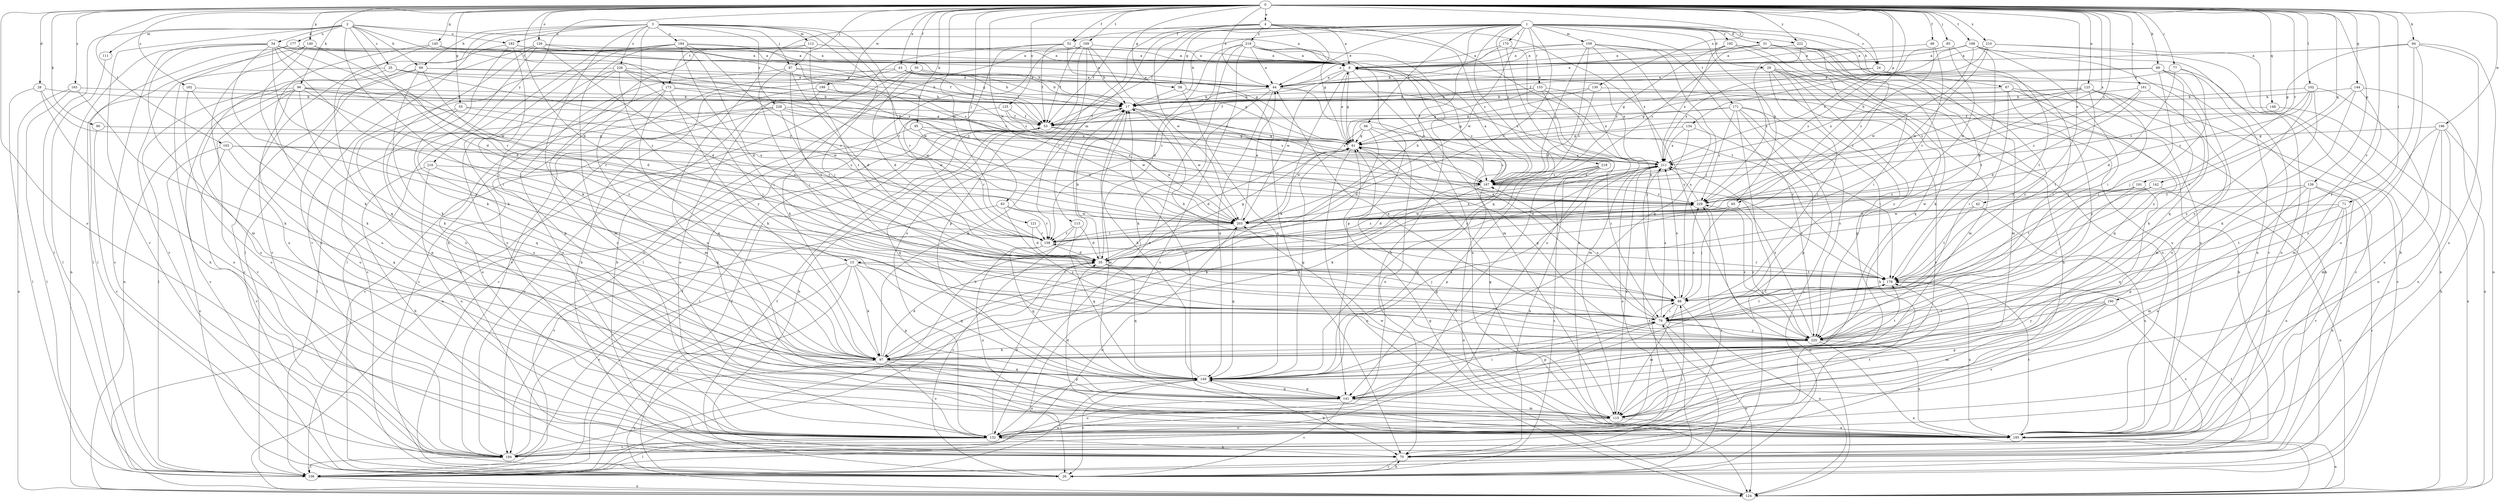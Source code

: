strict digraph  {
0;
1;
2;
3;
4;
8;
15;
17;
24;
25;
26;
28;
29;
31;
34;
35;
42;
43;
44;
48;
50;
52;
53;
55;
58;
61;
65;
66;
67;
69;
70;
71;
77;
79;
83;
85;
87;
88;
89;
90;
94;
95;
96;
97;
102;
103;
106;
109;
111;
112;
113;
115;
121;
123;
124;
125;
126;
130;
132;
134;
139;
140;
141;
142;
144;
145;
148;
149;
153;
158;
161;
162;
163;
167;
168;
169;
170;
171;
173;
176;
177;
182;
184;
185;
190;
191;
192;
194;
196;
199;
203;
210;
211;
216;
218;
219;
220;
222;
226;
228;
229;
0 -> 4  [label=a];
0 -> 15  [label=b];
0 -> 24  [label=c];
0 -> 28  [label=d];
0 -> 42  [label=e];
0 -> 43  [label=e];
0 -> 44  [label=e];
0 -> 48  [label=f];
0 -> 50  [label=f];
0 -> 52  [label=f];
0 -> 55  [label=g];
0 -> 58  [label=g];
0 -> 65  [label=h];
0 -> 71  [label=i];
0 -> 77  [label=i];
0 -> 83  [label=j];
0 -> 85  [label=j];
0 -> 87  [label=j];
0 -> 89  [label=k];
0 -> 90  [label=k];
0 -> 94  [label=k];
0 -> 95  [label=k];
0 -> 96  [label=k];
0 -> 102  [label=l];
0 -> 103  [label=l];
0 -> 121  [label=n];
0 -> 123  [label=n];
0 -> 125  [label=o];
0 -> 126  [label=o];
0 -> 130  [label=o];
0 -> 132  [label=o];
0 -> 134  [label=p];
0 -> 139  [label=p];
0 -> 140  [label=p];
0 -> 142  [label=q];
0 -> 144  [label=q];
0 -> 145  [label=q];
0 -> 148  [label=q];
0 -> 161  [label=s];
0 -> 162  [label=s];
0 -> 163  [label=s];
0 -> 167  [label=s];
0 -> 168  [label=t];
0 -> 169  [label=t];
0 -> 190  [label=v];
0 -> 191  [label=v];
0 -> 196  [label=w];
0 -> 199  [label=w];
0 -> 203  [label=w];
0 -> 210  [label=x];
0 -> 211  [label=x];
0 -> 216  [label=y];
0 -> 222  [label=z];
1 -> 15  [label=b];
1 -> 17  [label=b];
1 -> 24  [label=c];
1 -> 29  [label=d];
1 -> 31  [label=d];
1 -> 44  [label=e];
1 -> 52  [label=f];
1 -> 53  [label=f];
1 -> 58  [label=g];
1 -> 65  [label=h];
1 -> 66  [label=h];
1 -> 67  [label=h];
1 -> 109  [label=m];
1 -> 149  [label=q];
1 -> 153  [label=r];
1 -> 158  [label=r];
1 -> 170  [label=t];
1 -> 171  [label=t];
1 -> 173  [label=t];
1 -> 192  [label=v];
1 -> 203  [label=w];
1 -> 218  [label=y];
1 -> 222  [label=z];
2 -> 8  [label=a];
2 -> 25  [label=c];
2 -> 34  [label=d];
2 -> 35  [label=d];
2 -> 69  [label=h];
2 -> 79  [label=i];
2 -> 106  [label=l];
2 -> 111  [label=m];
2 -> 173  [label=t];
2 -> 177  [label=u];
2 -> 182  [label=u];
2 -> 194  [label=v];
3 -> 61  [label=g];
3 -> 69  [label=h];
3 -> 70  [label=h];
3 -> 79  [label=i];
3 -> 87  [label=j];
3 -> 97  [label=k];
3 -> 106  [label=l];
3 -> 112  [label=m];
3 -> 158  [label=r];
3 -> 182  [label=u];
3 -> 184  [label=u];
3 -> 194  [label=v];
3 -> 226  [label=z];
3 -> 228  [label=z];
4 -> 8  [label=a];
4 -> 53  [label=f];
4 -> 61  [label=g];
4 -> 113  [label=m];
4 -> 132  [label=o];
4 -> 167  [label=s];
4 -> 176  [label=t];
4 -> 203  [label=w];
4 -> 219  [label=y];
4 -> 220  [label=y];
8 -> 44  [label=e];
8 -> 61  [label=g];
8 -> 97  [label=k];
8 -> 185  [label=u];
8 -> 203  [label=w];
8 -> 229  [label=z];
15 -> 26  [label=c];
15 -> 97  [label=k];
15 -> 106  [label=l];
15 -> 141  [label=p];
15 -> 149  [label=q];
15 -> 176  [label=t];
15 -> 194  [label=v];
17 -> 53  [label=f];
17 -> 115  [label=m];
17 -> 167  [label=s];
17 -> 203  [label=w];
24 -> 26  [label=c];
24 -> 44  [label=e];
24 -> 79  [label=i];
24 -> 211  [label=x];
25 -> 44  [label=e];
25 -> 70  [label=h];
25 -> 132  [label=o];
25 -> 211  [label=x];
25 -> 229  [label=z];
26 -> 53  [label=f];
26 -> 70  [label=h];
26 -> 79  [label=i];
26 -> 176  [label=t];
28 -> 17  [label=b];
28 -> 106  [label=l];
28 -> 132  [label=o];
28 -> 229  [label=z];
29 -> 44  [label=e];
29 -> 70  [label=h];
29 -> 79  [label=i];
29 -> 141  [label=p];
29 -> 185  [label=u];
29 -> 194  [label=v];
29 -> 220  [label=y];
31 -> 8  [label=a];
31 -> 44  [label=e];
31 -> 79  [label=i];
31 -> 97  [label=k];
31 -> 115  [label=m];
31 -> 167  [label=s];
31 -> 185  [label=u];
34 -> 8  [label=a];
34 -> 26  [label=c];
34 -> 79  [label=i];
34 -> 88  [label=j];
34 -> 115  [label=m];
34 -> 124  [label=n];
34 -> 158  [label=r];
34 -> 167  [label=s];
34 -> 203  [label=w];
34 -> 220  [label=y];
35 -> 17  [label=b];
35 -> 61  [label=g];
35 -> 88  [label=j];
35 -> 106  [label=l];
35 -> 149  [label=q];
35 -> 176  [label=t];
42 -> 176  [label=t];
42 -> 185  [label=u];
42 -> 203  [label=w];
43 -> 17  [label=b];
43 -> 44  [label=e];
43 -> 53  [label=f];
43 -> 61  [label=g];
43 -> 70  [label=h];
43 -> 194  [label=v];
44 -> 17  [label=b];
44 -> 97  [label=k];
44 -> 149  [label=q];
44 -> 167  [label=s];
44 -> 211  [label=x];
48 -> 8  [label=a];
48 -> 158  [label=r];
48 -> 229  [label=z];
50 -> 17  [label=b];
50 -> 35  [label=d];
50 -> 44  [label=e];
50 -> 70  [label=h];
50 -> 97  [label=k];
52 -> 8  [label=a];
52 -> 53  [label=f];
52 -> 61  [label=g];
52 -> 124  [label=n];
52 -> 158  [label=r];
53 -> 61  [label=g];
53 -> 70  [label=h];
53 -> 106  [label=l];
53 -> 149  [label=q];
53 -> 203  [label=w];
55 -> 53  [label=f];
55 -> 141  [label=p];
55 -> 149  [label=q];
55 -> 203  [label=w];
58 -> 17  [label=b];
58 -> 70  [label=h];
58 -> 149  [label=q];
61 -> 8  [label=a];
61 -> 35  [label=d];
61 -> 124  [label=n];
61 -> 167  [label=s];
61 -> 211  [label=x];
65 -> 88  [label=j];
65 -> 158  [label=r];
65 -> 203  [label=w];
65 -> 220  [label=y];
66 -> 35  [label=d];
66 -> 61  [label=g];
66 -> 79  [label=i];
66 -> 132  [label=o];
66 -> 203  [label=w];
67 -> 17  [label=b];
67 -> 70  [label=h];
67 -> 79  [label=i];
67 -> 149  [label=q];
67 -> 220  [label=y];
69 -> 26  [label=c];
69 -> 35  [label=d];
69 -> 44  [label=e];
69 -> 97  [label=k];
69 -> 124  [label=n];
69 -> 229  [label=z];
70 -> 26  [label=c];
70 -> 88  [label=j];
71 -> 70  [label=h];
71 -> 115  [label=m];
71 -> 176  [label=t];
71 -> 185  [label=u];
71 -> 203  [label=w];
77 -> 35  [label=d];
77 -> 44  [label=e];
77 -> 88  [label=j];
77 -> 185  [label=u];
79 -> 8  [label=a];
79 -> 124  [label=n];
79 -> 141  [label=p];
79 -> 167  [label=s];
79 -> 176  [label=t];
79 -> 211  [label=x];
79 -> 220  [label=y];
83 -> 158  [label=r];
83 -> 194  [label=v];
83 -> 203  [label=w];
83 -> 220  [label=y];
85 -> 8  [label=a];
85 -> 176  [label=t];
85 -> 203  [label=w];
85 -> 211  [label=x];
87 -> 35  [label=d];
87 -> 44  [label=e];
87 -> 53  [label=f];
87 -> 88  [label=j];
87 -> 132  [label=o];
87 -> 176  [label=t];
88 -> 17  [label=b];
88 -> 79  [label=i];
88 -> 115  [label=m];
88 -> 124  [label=n];
88 -> 211  [label=x];
88 -> 229  [label=z];
89 -> 44  [label=e];
89 -> 61  [label=g];
89 -> 79  [label=i];
89 -> 132  [label=o];
89 -> 185  [label=u];
89 -> 220  [label=y];
90 -> 61  [label=g];
90 -> 194  [label=v];
94 -> 8  [label=a];
94 -> 61  [label=g];
94 -> 124  [label=n];
94 -> 132  [label=o];
94 -> 185  [label=u];
94 -> 220  [label=y];
95 -> 61  [label=g];
95 -> 158  [label=r];
95 -> 194  [label=v];
95 -> 203  [label=w];
96 -> 17  [label=b];
96 -> 26  [label=c];
96 -> 61  [label=g];
96 -> 97  [label=k];
96 -> 106  [label=l];
96 -> 158  [label=r];
96 -> 185  [label=u];
96 -> 194  [label=v];
96 -> 203  [label=w];
97 -> 17  [label=b];
97 -> 35  [label=d];
97 -> 124  [label=n];
97 -> 132  [label=o];
97 -> 141  [label=p];
97 -> 149  [label=q];
97 -> 176  [label=t];
102 -> 17  [label=b];
102 -> 97  [label=k];
102 -> 167  [label=s];
102 -> 185  [label=u];
102 -> 220  [label=y];
102 -> 229  [label=z];
103 -> 26  [label=c];
103 -> 149  [label=q];
103 -> 167  [label=s];
103 -> 194  [label=v];
103 -> 211  [label=x];
106 -> 53  [label=f];
106 -> 124  [label=n];
106 -> 149  [label=q];
106 -> 203  [label=w];
106 -> 211  [label=x];
109 -> 8  [label=a];
109 -> 35  [label=d];
109 -> 44  [label=e];
109 -> 88  [label=j];
109 -> 149  [label=q];
109 -> 167  [label=s];
109 -> 211  [label=x];
109 -> 220  [label=y];
111 -> 106  [label=l];
112 -> 8  [label=a];
112 -> 132  [label=o];
112 -> 176  [label=t];
112 -> 185  [label=u];
113 -> 26  [label=c];
113 -> 35  [label=d];
113 -> 149  [label=q];
113 -> 158  [label=r];
115 -> 35  [label=d];
115 -> 61  [label=g];
115 -> 132  [label=o];
115 -> 185  [label=u];
115 -> 203  [label=w];
115 -> 211  [label=x];
121 -> 35  [label=d];
121 -> 158  [label=r];
123 -> 17  [label=b];
123 -> 26  [label=c];
123 -> 61  [label=g];
123 -> 88  [label=j];
123 -> 97  [label=k];
123 -> 167  [label=s];
123 -> 176  [label=t];
123 -> 211  [label=x];
124 -> 61  [label=g];
125 -> 53  [label=f];
125 -> 124  [label=n];
125 -> 167  [label=s];
125 -> 203  [label=w];
126 -> 8  [label=a];
126 -> 35  [label=d];
126 -> 97  [label=k];
126 -> 132  [label=o];
126 -> 185  [label=u];
126 -> 229  [label=z];
130 -> 17  [label=b];
130 -> 61  [label=g];
130 -> 70  [label=h];
130 -> 167  [label=s];
132 -> 35  [label=d];
132 -> 70  [label=h];
132 -> 88  [label=j];
132 -> 106  [label=l];
132 -> 176  [label=t];
132 -> 194  [label=v];
134 -> 61  [label=g];
134 -> 176  [label=t];
134 -> 203  [label=w];
134 -> 211  [label=x];
139 -> 26  [label=c];
139 -> 132  [label=o];
139 -> 141  [label=p];
139 -> 185  [label=u];
139 -> 194  [label=v];
139 -> 229  [label=z];
140 -> 8  [label=a];
140 -> 35  [label=d];
140 -> 97  [label=k];
140 -> 106  [label=l];
140 -> 185  [label=u];
141 -> 17  [label=b];
141 -> 26  [label=c];
141 -> 79  [label=i];
141 -> 115  [label=m];
141 -> 132  [label=o];
141 -> 149  [label=q];
142 -> 88  [label=j];
142 -> 124  [label=n];
142 -> 203  [label=w];
142 -> 229  [label=z];
144 -> 17  [label=b];
144 -> 115  [label=m];
144 -> 124  [label=n];
144 -> 176  [label=t];
144 -> 220  [label=y];
145 -> 8  [label=a];
145 -> 53  [label=f];
145 -> 149  [label=q];
145 -> 185  [label=u];
148 -> 53  [label=f];
148 -> 124  [label=n];
149 -> 17  [label=b];
149 -> 26  [label=c];
149 -> 61  [label=g];
149 -> 70  [label=h];
149 -> 79  [label=i];
149 -> 132  [label=o];
149 -> 141  [label=p];
149 -> 211  [label=x];
153 -> 17  [label=b];
153 -> 53  [label=f];
153 -> 61  [label=g];
153 -> 88  [label=j];
153 -> 115  [label=m];
153 -> 211  [label=x];
158 -> 35  [label=d];
158 -> 149  [label=q];
158 -> 185  [label=u];
158 -> 211  [label=x];
158 -> 229  [label=z];
161 -> 17  [label=b];
161 -> 35  [label=d];
161 -> 115  [label=m];
161 -> 229  [label=z];
162 -> 17  [label=b];
162 -> 97  [label=k];
162 -> 132  [label=o];
163 -> 17  [label=b];
163 -> 97  [label=k];
163 -> 106  [label=l];
163 -> 124  [label=n];
167 -> 8  [label=a];
167 -> 35  [label=d];
167 -> 97  [label=k];
167 -> 124  [label=n];
167 -> 176  [label=t];
167 -> 229  [label=z];
168 -> 8  [label=a];
168 -> 35  [label=d];
168 -> 79  [label=i];
168 -> 149  [label=q];
168 -> 194  [label=v];
168 -> 203  [label=w];
168 -> 229  [label=z];
169 -> 8  [label=a];
169 -> 17  [label=b];
169 -> 53  [label=f];
169 -> 106  [label=l];
169 -> 141  [label=p];
169 -> 158  [label=r];
169 -> 194  [label=v];
169 -> 229  [label=z];
170 -> 8  [label=a];
170 -> 17  [label=b];
170 -> 132  [label=o];
170 -> 185  [label=u];
171 -> 26  [label=c];
171 -> 53  [label=f];
171 -> 61  [label=g];
171 -> 70  [label=h];
171 -> 106  [label=l];
171 -> 141  [label=p];
171 -> 220  [label=y];
171 -> 229  [label=z];
173 -> 17  [label=b];
173 -> 26  [label=c];
173 -> 97  [label=k];
173 -> 115  [label=m];
173 -> 149  [label=q];
173 -> 203  [label=w];
176 -> 88  [label=j];
176 -> 158  [label=r];
176 -> 185  [label=u];
177 -> 8  [label=a];
177 -> 44  [label=e];
177 -> 106  [label=l];
177 -> 194  [label=v];
182 -> 8  [label=a];
182 -> 17  [label=b];
182 -> 97  [label=k];
182 -> 194  [label=v];
182 -> 220  [label=y];
184 -> 8  [label=a];
184 -> 35  [label=d];
184 -> 79  [label=i];
184 -> 106  [label=l];
184 -> 115  [label=m];
184 -> 132  [label=o];
184 -> 158  [label=r];
184 -> 203  [label=w];
185 -> 61  [label=g];
185 -> 124  [label=n];
185 -> 176  [label=t];
190 -> 79  [label=i];
190 -> 115  [label=m];
190 -> 132  [label=o];
190 -> 141  [label=p];
190 -> 194  [label=v];
190 -> 220  [label=y];
191 -> 79  [label=i];
191 -> 149  [label=q];
191 -> 176  [label=t];
191 -> 229  [label=z];
192 -> 8  [label=a];
192 -> 115  [label=m];
192 -> 149  [label=q];
192 -> 167  [label=s];
192 -> 185  [label=u];
192 -> 211  [label=x];
194 -> 17  [label=b];
194 -> 53  [label=f];
194 -> 106  [label=l];
194 -> 229  [label=z];
196 -> 61  [label=g];
196 -> 70  [label=h];
196 -> 115  [label=m];
196 -> 132  [label=o];
196 -> 185  [label=u];
196 -> 220  [label=y];
199 -> 17  [label=b];
199 -> 26  [label=c];
199 -> 132  [label=o];
203 -> 44  [label=e];
203 -> 149  [label=q];
203 -> 158  [label=r];
210 -> 8  [label=a];
210 -> 53  [label=f];
210 -> 70  [label=h];
210 -> 124  [label=n];
210 -> 203  [label=w];
211 -> 8  [label=a];
211 -> 97  [label=k];
211 -> 132  [label=o];
211 -> 167  [label=s];
216 -> 70  [label=h];
216 -> 97  [label=k];
216 -> 132  [label=o];
216 -> 167  [label=s];
218 -> 26  [label=c];
218 -> 70  [label=h];
218 -> 141  [label=p];
218 -> 149  [label=q];
218 -> 167  [label=s];
218 -> 194  [label=v];
219 -> 8  [label=a];
219 -> 26  [label=c];
219 -> 35  [label=d];
219 -> 44  [label=e];
219 -> 70  [label=h];
219 -> 115  [label=m];
219 -> 132  [label=o];
219 -> 141  [label=p];
219 -> 158  [label=r];
220 -> 44  [label=e];
220 -> 61  [label=g];
220 -> 97  [label=k];
220 -> 124  [label=n];
220 -> 185  [label=u];
220 -> 211  [label=x];
220 -> 229  [label=z];
222 -> 8  [label=a];
222 -> 158  [label=r];
222 -> 176  [label=t];
222 -> 220  [label=y];
222 -> 229  [label=z];
226 -> 17  [label=b];
226 -> 26  [label=c];
226 -> 44  [label=e];
226 -> 79  [label=i];
226 -> 141  [label=p];
226 -> 167  [label=s];
226 -> 185  [label=u];
226 -> 220  [label=y];
228 -> 26  [label=c];
228 -> 53  [label=f];
228 -> 106  [label=l];
228 -> 132  [label=o];
228 -> 158  [label=r];
228 -> 211  [label=x];
228 -> 229  [label=z];
229 -> 124  [label=n];
229 -> 203  [label=w];
229 -> 211  [label=x];
}

